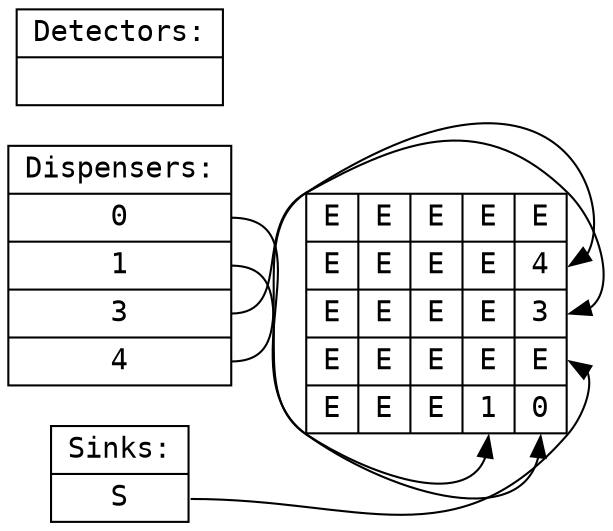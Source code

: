 digraph step {rankdir=LR;node [shape=record,fontname="Inconsolata"];
dispenser [label="Dispensers:|<d9>0|<d11>1|<d7>3|<d6>4"];
sink [label="Sinks:|<s8>S"];
detector [label="Detectors:|"];
board [label="{<f00>E|<f01>E|<f02>E|<f03>E|<f04>E}|{<f10>E|<f11>E|<f12>E|<f13>E|<f14>4}|{<f20>E|<f21>E|<f22>E|<f23>E|<f24>3}|{<f30>E|<f31>E|<f32>E|<f33>E|<f34>E}|{<f40>E|<f41>E|<f42>E|<f43>1|<f44>0}"];
dispenser:d9 -> board:f44
dispenser:d11 -> board:f43
dispenser:d7 -> board:f24
dispenser:d6 -> board:f14
sink:s8 -> board:f34
}
